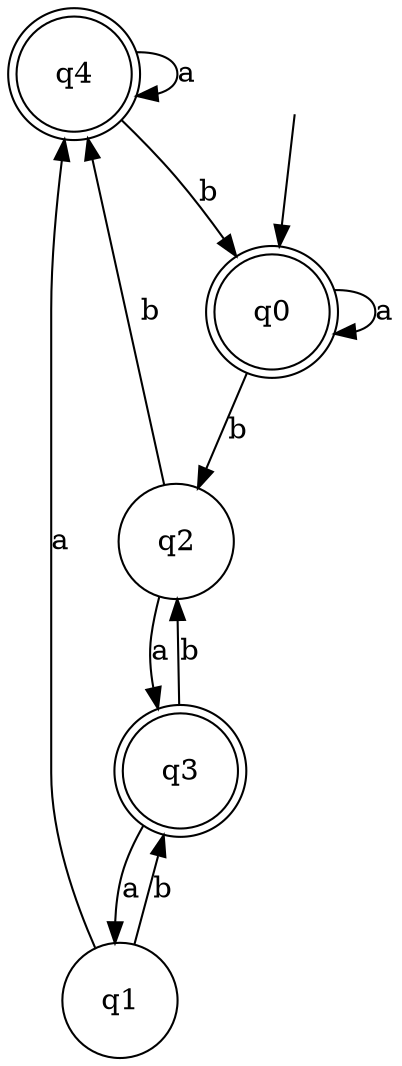 digraph Automaton {

q4 [shape = doublecircle, label=<<TABLE BORDER="0" CELLBORDER="0" CELLSPACING="0"><TR><TD>q4</TD></TR></TABLE>>];

_nil [style = invis, label=<<TABLE BORDER="0" CELLBORDER="" CELLSPACING="0"><TR><TD>_nil</TD></TR></TABLE>>];

q2 [shape = circle, label=<<TABLE BORDER="0" CELLBORDER="0" CELLSPACING="0"><TR><TD>q2</TD></TR></TABLE>>];

q0 [shape = doublecircle, label=<<TABLE BORDER="0" CELLBORDER="0" CELLSPACING="0"><TR><TD>q0</TD></TR></TABLE>>];

q1 [shape = circle, label=<<TABLE BORDER="0" CELLBORDER="0" CELLSPACING="0"><TR><TD>q1</TD></TR></TABLE>>];

q3 [shape = doublecircle, label=<<TABLE BORDER="0" CELLBORDER="0" CELLSPACING="0"><TR><TD>q3</TD></TR></TABLE>>];

q0->q0 [label="a"];

q4->q4 [label="a"];

q3->q2 [label="b"];

q3->q1 [label="a"];

_nil -> q0 [];

q4->q0 [label="b"];

q1->q3 [label="b"];

q0->q2 [label="b"];

q2->q4 [label="b"];

q2->q3 [label="a"];

q1->q4 [label="a"];

}

